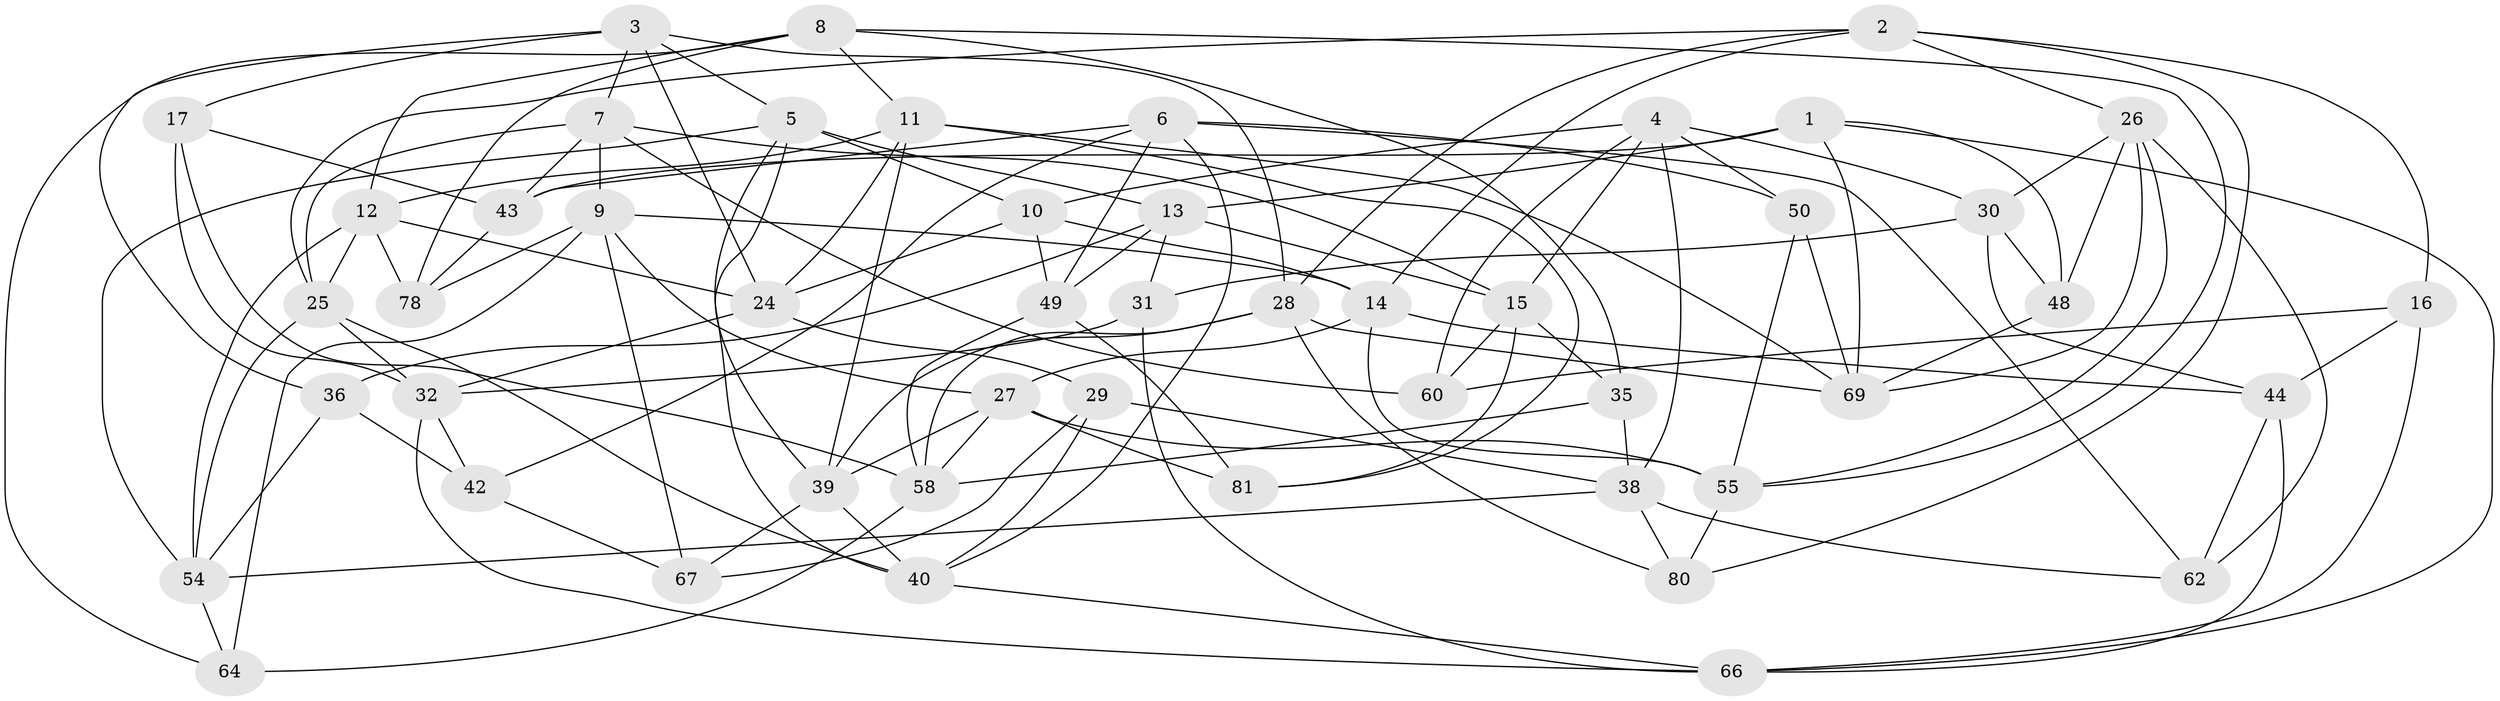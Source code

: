 // Generated by graph-tools (version 1.1) at 2025/52/02/27/25 19:52:28]
// undirected, 49 vertices, 128 edges
graph export_dot {
graph [start="1"]
  node [color=gray90,style=filled];
  1 [super="+19"];
  2 [super="+22"];
  3 [super="+21"];
  4 [super="+23"];
  5 [super="+46"];
  6 [super="+61"];
  7 [super="+51"];
  8 [super="+20"];
  9 [super="+59"];
  10 [super="+18"];
  11 [super="+56"];
  12 [super="+53"];
  13 [super="+75"];
  14 [super="+37"];
  15 [super="+34"];
  16;
  17;
  24 [super="+63"];
  25 [super="+41"];
  26 [super="+57"];
  27 [super="+45"];
  28 [super="+47"];
  29;
  30 [super="+33"];
  31;
  32 [super="+71"];
  35;
  36;
  38 [super="+52"];
  39 [super="+76"];
  40 [super="+79"];
  42;
  43 [super="+73"];
  44 [super="+82"];
  48;
  49 [super="+74"];
  50;
  54 [super="+72"];
  55 [super="+68"];
  58 [super="+65"];
  60;
  62;
  64;
  66 [super="+70"];
  67;
  69 [super="+77"];
  78;
  80;
  81;
  1 -- 66;
  1 -- 69;
  1 -- 48;
  1 -- 43 [weight=2];
  1 -- 13;
  2 -- 80;
  2 -- 25;
  2 -- 28;
  2 -- 16;
  2 -- 26;
  2 -- 14;
  3 -- 7;
  3 -- 17;
  3 -- 36;
  3 -- 5;
  3 -- 28;
  3 -- 24;
  4 -- 50;
  4 -- 60;
  4 -- 38;
  4 -- 10;
  4 -- 30;
  4 -- 15;
  5 -- 10;
  5 -- 54;
  5 -- 40;
  5 -- 13;
  5 -- 39;
  6 -- 50;
  6 -- 42;
  6 -- 40;
  6 -- 62;
  6 -- 49;
  6 -- 43;
  7 -- 60;
  7 -- 43;
  7 -- 25;
  7 -- 9;
  7 -- 15;
  8 -- 78;
  8 -- 64;
  8 -- 12;
  8 -- 35;
  8 -- 11;
  8 -- 55;
  9 -- 64;
  9 -- 67;
  9 -- 78;
  9 -- 14;
  9 -- 27;
  10 -- 49 [weight=2];
  10 -- 14;
  10 -- 24;
  11 -- 24;
  11 -- 12;
  11 -- 81;
  11 -- 69;
  11 -- 39;
  12 -- 24;
  12 -- 25;
  12 -- 54;
  12 -- 78;
  13 -- 31;
  13 -- 49;
  13 -- 36;
  13 -- 15;
  14 -- 44;
  14 -- 55;
  14 -- 27;
  15 -- 60;
  15 -- 81;
  15 -- 35;
  16 -- 44;
  16 -- 60;
  16 -- 66;
  17 -- 58;
  17 -- 32;
  17 -- 43;
  24 -- 29;
  24 -- 32;
  25 -- 32;
  25 -- 54;
  25 -- 40;
  26 -- 69;
  26 -- 48;
  26 -- 62;
  26 -- 55;
  26 -- 30;
  27 -- 55;
  27 -- 81;
  27 -- 58;
  27 -- 39;
  28 -- 39;
  28 -- 69;
  28 -- 80;
  28 -- 58;
  29 -- 67;
  29 -- 38;
  29 -- 40;
  30 -- 48;
  30 -- 44 [weight=2];
  30 -- 31;
  31 -- 32;
  31 -- 66;
  32 -- 42;
  32 -- 66;
  35 -- 58;
  35 -- 38;
  36 -- 42;
  36 -- 54;
  38 -- 80;
  38 -- 62;
  38 -- 54;
  39 -- 67;
  39 -- 40;
  40 -- 66;
  42 -- 67;
  43 -- 78;
  44 -- 62;
  44 -- 66;
  48 -- 69;
  49 -- 81;
  49 -- 58;
  50 -- 55;
  50 -- 69;
  54 -- 64;
  55 -- 80;
  58 -- 64;
}
